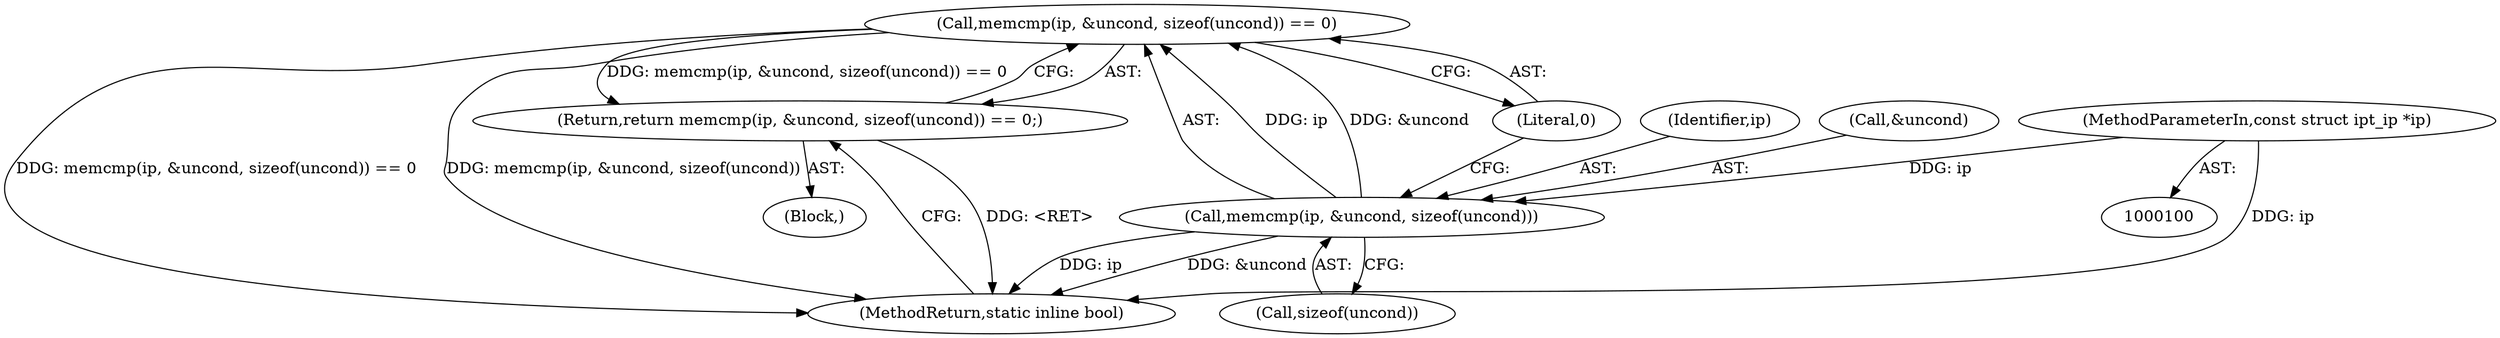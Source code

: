 digraph "1_linux_54d83fc74aa9ec72794373cb47432c5f7fb1a309_7@API" {
"1000105" [label="(Call,memcmp(ip, &uncond, sizeof(uncond)) == 0)"];
"1000106" [label="(Call,memcmp(ip, &uncond, sizeof(uncond)))"];
"1000101" [label="(MethodParameterIn,const struct ipt_ip *ip)"];
"1000104" [label="(Return,return memcmp(ip, &uncond, sizeof(uncond)) == 0;)"];
"1000106" [label="(Call,memcmp(ip, &uncond, sizeof(uncond)))"];
"1000110" [label="(Call,sizeof(uncond))"];
"1000101" [label="(MethodParameterIn,const struct ipt_ip *ip)"];
"1000105" [label="(Call,memcmp(ip, &uncond, sizeof(uncond)) == 0)"];
"1000102" [label="(Block,)"];
"1000104" [label="(Return,return memcmp(ip, &uncond, sizeof(uncond)) == 0;)"];
"1000112" [label="(Literal,0)"];
"1000107" [label="(Identifier,ip)"];
"1000108" [label="(Call,&uncond)"];
"1000113" [label="(MethodReturn,static inline bool)"];
"1000105" -> "1000104"  [label="AST: "];
"1000105" -> "1000112"  [label="CFG: "];
"1000106" -> "1000105"  [label="AST: "];
"1000112" -> "1000105"  [label="AST: "];
"1000104" -> "1000105"  [label="CFG: "];
"1000105" -> "1000113"  [label="DDG: memcmp(ip, &uncond, sizeof(uncond)) == 0"];
"1000105" -> "1000113"  [label="DDG: memcmp(ip, &uncond, sizeof(uncond))"];
"1000105" -> "1000104"  [label="DDG: memcmp(ip, &uncond, sizeof(uncond)) == 0"];
"1000106" -> "1000105"  [label="DDG: ip"];
"1000106" -> "1000105"  [label="DDG: &uncond"];
"1000106" -> "1000110"  [label="CFG: "];
"1000107" -> "1000106"  [label="AST: "];
"1000108" -> "1000106"  [label="AST: "];
"1000110" -> "1000106"  [label="AST: "];
"1000112" -> "1000106"  [label="CFG: "];
"1000106" -> "1000113"  [label="DDG: &uncond"];
"1000106" -> "1000113"  [label="DDG: ip"];
"1000101" -> "1000106"  [label="DDG: ip"];
"1000101" -> "1000100"  [label="AST: "];
"1000101" -> "1000113"  [label="DDG: ip"];
"1000104" -> "1000102"  [label="AST: "];
"1000113" -> "1000104"  [label="CFG: "];
"1000104" -> "1000113"  [label="DDG: <RET>"];
}
